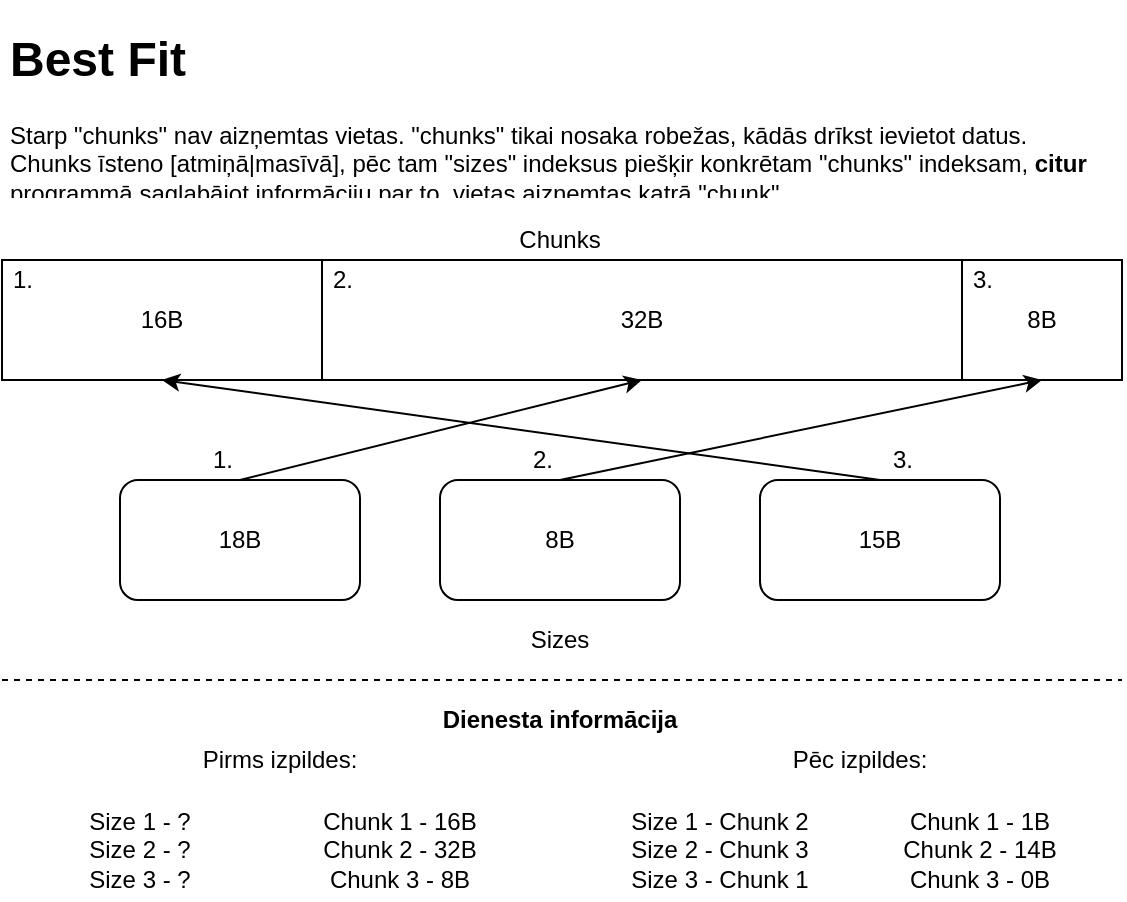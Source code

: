 <mxfile version="12.9.5" type="device"><diagram id="y-YFEYSFLm34vcFmlUQ5" name="Page-1"><mxGraphModel dx="1831" dy="1635" grid="1" gridSize="10" guides="1" tooltips="1" connect="1" arrows="1" fold="1" page="1" pageScale="1" pageWidth="850" pageHeight="1100" math="0" shadow="0"><root><mxCell id="0"/><mxCell id="1" parent="0"/><mxCell id="xbUmLD8uP8BX5RVJP87A-1" value="16B" style="rounded=0;whiteSpace=wrap;html=1;" vertex="1" parent="1"><mxGeometry y="120" width="160" height="60" as="geometry"/></mxCell><mxCell id="xbUmLD8uP8BX5RVJP87A-2" value="32B" style="rounded=0;whiteSpace=wrap;html=1;" vertex="1" parent="1"><mxGeometry x="160" y="120" width="320" height="60" as="geometry"/></mxCell><mxCell id="xbUmLD8uP8BX5RVJP87A-3" value="8B" style="rounded=0;whiteSpace=wrap;html=1;" vertex="1" parent="1"><mxGeometry x="480" y="120" width="80" height="60" as="geometry"/></mxCell><mxCell id="xbUmLD8uP8BX5RVJP87A-4" value="18B" style="rounded=1;whiteSpace=wrap;html=1;" vertex="1" parent="1"><mxGeometry x="59" y="230" width="120" height="60" as="geometry"/></mxCell><mxCell id="xbUmLD8uP8BX5RVJP87A-5" value="8B" style="rounded=1;whiteSpace=wrap;html=1;" vertex="1" parent="1"><mxGeometry x="219" y="230" width="120" height="60" as="geometry"/></mxCell><mxCell id="xbUmLD8uP8BX5RVJP87A-8" value="" style="endArrow=classic;html=1;exitX=0.5;exitY=0;exitDx=0;exitDy=0;entryX=0.5;entryY=1;entryDx=0;entryDy=0;" edge="1" parent="1" source="xbUmLD8uP8BX5RVJP87A-4" target="xbUmLD8uP8BX5RVJP87A-2"><mxGeometry width="50" height="50" relative="1" as="geometry"><mxPoint x="190" y="230" as="sourcePoint"/><mxPoint x="240" y="180" as="targetPoint"/></mxGeometry></mxCell><mxCell id="xbUmLD8uP8BX5RVJP87A-12" value="1." style="text;html=1;align=center;verticalAlign=middle;resizable=0;points=[];labelBackgroundColor=#ffffff;" vertex="1" connectable="0" parent="xbUmLD8uP8BX5RVJP87A-8"><mxGeometry x="-0.235" y="-2" relative="1" as="geometry"><mxPoint x="-86.45" y="7.25" as="offset"/></mxGeometry></mxCell><mxCell id="xbUmLD8uP8BX5RVJP87A-22" value="1." style="text;html=1;align=center;verticalAlign=middle;resizable=0;points=[];labelBackgroundColor=#ffffff;" vertex="1" connectable="0" parent="xbUmLD8uP8BX5RVJP87A-8"><mxGeometry x="-0.235" y="-2" relative="1" as="geometry"><mxPoint x="-186.45" y="-82.8" as="offset"/></mxGeometry></mxCell><mxCell id="xbUmLD8uP8BX5RVJP87A-9" value="" style="endArrow=classic;html=1;exitX=0.5;exitY=0;exitDx=0;exitDy=0;entryX=0.5;entryY=1;entryDx=0;entryDy=0;" edge="1" parent="1" source="xbUmLD8uP8BX5RVJP87A-5" target="xbUmLD8uP8BX5RVJP87A-3"><mxGeometry width="50" height="50" relative="1" as="geometry"><mxPoint x="330" y="310" as="sourcePoint"/><mxPoint x="380" y="260" as="targetPoint"/></mxGeometry></mxCell><mxCell id="xbUmLD8uP8BX5RVJP87A-13" value="2." style="text;html=1;align=center;verticalAlign=middle;resizable=0;points=[];labelBackgroundColor=#ffffff;" vertex="1" connectable="0" parent="xbUmLD8uP8BX5RVJP87A-9"><mxGeometry x="0.08" y="-1" relative="1" as="geometry"><mxPoint x="-139.53" y="15.99" as="offset"/></mxGeometry></mxCell><mxCell id="xbUmLD8uP8BX5RVJP87A-23" value="2." style="text;html=1;align=center;verticalAlign=middle;resizable=0;points=[];labelBackgroundColor=#ffffff;" vertex="1" connectable="0" parent="xbUmLD8uP8BX5RVJP87A-9"><mxGeometry x="0.08" y="-1" relative="1" as="geometry"><mxPoint x="-239.53" y="-73.94" as="offset"/></mxGeometry></mxCell><mxCell id="xbUmLD8uP8BX5RVJP87A-10" value="15B" style="rounded=1;whiteSpace=wrap;html=1;" vertex="1" parent="1"><mxGeometry x="379" y="230" width="120" height="60" as="geometry"/></mxCell><mxCell id="xbUmLD8uP8BX5RVJP87A-11" value="" style="endArrow=classic;html=1;exitX=0.5;exitY=0;exitDx=0;exitDy=0;entryX=0.5;entryY=1;entryDx=0;entryDy=0;" edge="1" parent="1" source="xbUmLD8uP8BX5RVJP87A-10" target="xbUmLD8uP8BX5RVJP87A-1"><mxGeometry width="50" height="50" relative="1" as="geometry"><mxPoint x="330" y="310" as="sourcePoint"/><mxPoint x="380" y="260" as="targetPoint"/></mxGeometry></mxCell><mxCell id="xbUmLD8uP8BX5RVJP87A-14" value="3." style="text;html=1;align=center;verticalAlign=middle;resizable=0;points=[];labelBackgroundColor=#ffffff;" vertex="1" connectable="0" parent="xbUmLD8uP8BX5RVJP87A-11"><mxGeometry x="-0.176" y="-2" relative="1" as="geometry"><mxPoint x="158.95" y="12.62" as="offset"/></mxGeometry></mxCell><mxCell id="xbUmLD8uP8BX5RVJP87A-24" value="3." style="text;html=1;align=center;verticalAlign=middle;resizable=0;points=[];labelBackgroundColor=#ffffff;" vertex="1" connectable="0" parent="xbUmLD8uP8BX5RVJP87A-11"><mxGeometry x="-0.176" y="-2" relative="1" as="geometry"><mxPoint x="198.95" y="-77.38" as="offset"/></mxGeometry></mxCell><mxCell id="xbUmLD8uP8BX5RVJP87A-16" value="&lt;h1&gt;Best Fit&lt;br&gt;&lt;/h1&gt;&lt;p&gt;Starp &quot;chunks&quot; nav aizņemtas vietas. &quot;chunks&quot; tikai nosaka robežas, kādās drīkst ievietot datus. Chunks īsteno [atmiņā|masīvā], pēc tam &quot;sizes&quot; indeksus piešķir konkrētam &quot;chunks&quot; indeksam, &lt;b&gt;citur&lt;/b&gt; programmā saglabājot informāciju par to, vietas aizņemtas katrā &quot;chunk&quot;.&lt;br&gt;&lt;/p&gt;" style="text;html=1;strokeColor=none;fillColor=none;spacing=5;spacingTop=-20;whiteSpace=wrap;overflow=hidden;rounded=0;" vertex="1" parent="1"><mxGeometry x="-1" width="560" height="89" as="geometry"/></mxCell><mxCell id="xbUmLD8uP8BX5RVJP87A-20" value="Chunks" style="text;html=1;strokeColor=none;fillColor=none;align=center;verticalAlign=middle;whiteSpace=wrap;rounded=0;" vertex="1" parent="1"><mxGeometry x="259" y="100" width="40" height="20" as="geometry"/></mxCell><mxCell id="xbUmLD8uP8BX5RVJP87A-21" value="Sizes" style="text;html=1;strokeColor=none;fillColor=none;align=center;verticalAlign=middle;whiteSpace=wrap;rounded=0;" vertex="1" parent="1"><mxGeometry x="259" y="300" width="40" height="20" as="geometry"/></mxCell><mxCell id="xbUmLD8uP8BX5RVJP87A-28" value="Size 1 - Chunk 2&lt;br&gt;Size 2 - Chunk 3&lt;br&gt;Size 3 - Chunk 1" style="text;html=1;strokeColor=none;fillColor=none;align=center;verticalAlign=middle;whiteSpace=wrap;rounded=0;" vertex="1" parent="1"><mxGeometry x="289" y="390" width="140" height="50" as="geometry"/></mxCell><mxCell id="xbUmLD8uP8BX5RVJP87A-29" value="&lt;div&gt;Chunk 1 - 1B&lt;/div&gt;&lt;div&gt;Chunk 2 - 14B&lt;/div&gt;&lt;div&gt;Chunk 3 - 0B&lt;br&gt;&lt;/div&gt;" style="text;html=1;strokeColor=none;fillColor=none;align=center;verticalAlign=middle;whiteSpace=wrap;rounded=0;" vertex="1" parent="1"><mxGeometry x="419" y="390" width="140" height="50" as="geometry"/></mxCell><mxCell id="xbUmLD8uP8BX5RVJP87A-30" value="Pēc izpildes:" style="text;html=1;strokeColor=none;fillColor=none;align=center;verticalAlign=middle;whiteSpace=wrap;rounded=0;" vertex="1" parent="1"><mxGeometry x="389" y="360" width="80" height="20" as="geometry"/></mxCell><mxCell id="xbUmLD8uP8BX5RVJP87A-31" value="Size 1 - ?&lt;br&gt;Size 2 - ?&lt;br&gt;Size 3 - ?" style="text;html=1;strokeColor=none;fillColor=none;align=center;verticalAlign=middle;whiteSpace=wrap;rounded=0;" vertex="1" parent="1"><mxGeometry x="-1" y="390" width="140" height="50" as="geometry"/></mxCell><mxCell id="xbUmLD8uP8BX5RVJP87A-32" value="&lt;div&gt;Chunk 1 - 16B&lt;/div&gt;&lt;div&gt;Chunk 2 - 32B&lt;/div&gt;&lt;div&gt;Chunk 3 - 8B&lt;br&gt;&lt;/div&gt;" style="text;html=1;strokeColor=none;fillColor=none;align=center;verticalAlign=middle;whiteSpace=wrap;rounded=0;" vertex="1" parent="1"><mxGeometry x="129" y="390" width="140" height="50" as="geometry"/></mxCell><mxCell id="xbUmLD8uP8BX5RVJP87A-33" value="Pirms izpildes:" style="text;html=1;strokeColor=none;fillColor=none;align=center;verticalAlign=middle;whiteSpace=wrap;rounded=0;" vertex="1" parent="1"><mxGeometry x="99" y="360" width="80" height="20" as="geometry"/></mxCell><mxCell id="xbUmLD8uP8BX5RVJP87A-34" value="&lt;b&gt;Dienesta informācija&lt;/b&gt;" style="text;html=1;strokeColor=none;fillColor=none;align=center;verticalAlign=middle;whiteSpace=wrap;rounded=0;" vertex="1" parent="1"><mxGeometry x="199" y="340" width="160" height="20" as="geometry"/></mxCell><mxCell id="xbUmLD8uP8BX5RVJP87A-36" value="" style="endArrow=none;dashed=1;html=1;" edge="1" parent="1"><mxGeometry width="50" height="50" relative="1" as="geometry"><mxPoint y="330" as="sourcePoint"/><mxPoint x="560" y="330" as="targetPoint"/></mxGeometry></mxCell></root></mxGraphModel></diagram></mxfile>
